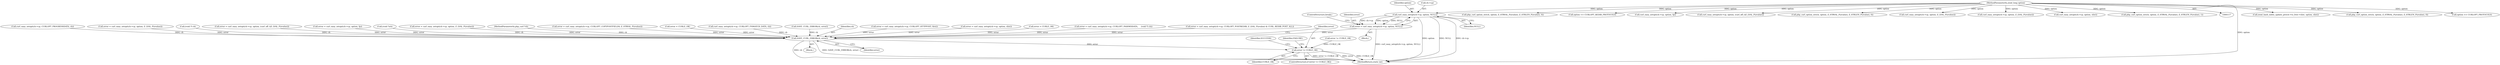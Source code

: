 digraph "0_php_124fb22a13fafa3648e4e15b4f207c7096d8155e@pointer" {
"1000340" [label="(Call,curl_easy_setopt(ch->cp, option, NULL))"];
"1000119" [label="(MethodParameterIn,zend_long option)"];
"1000338" [label="(Call,error = curl_easy_setopt(ch->cp, option, NULL))"];
"1001913" [label="(Call,SAVE_CURL_ERROR(ch, error))"];
"1001917" [label="(Call,error != CURLE_OK)"];
"1000345" [label="(Identifier,NULL)"];
"1001913" [label="(Call,SAVE_CURL_ERROR(ch, error))"];
"1000121" [label="(Block,)"];
"1001690" [label="(Call,error = curl_easy_setopt(ch->cp, CURLOPT_POSTREDIR, Z_LVAL_P(zvalue) & CURL_REDIR_POST_ALL))"];
"1001916" [label="(ControlStructure,if (error != CURLE_OK))"];
"1001468" [label="(Call,curl_easy_setopt(ch->cp, CURLOPT_PROGRESSDATA, ch))"];
"1001401" [label="(Call,error != CURLE_OK)"];
"1000340" [label="(Call,curl_easy_setopt(ch->cp, option, NULL))"];
"1000950" [label="(Call,zend_hash_index_update_ptr(ch->to_free->slist, option, slist))"];
"1000992" [label="(Call,error = curl_easy_setopt(ch->cp, option, Z_LVAL_P(zvalue)))"];
"1001733" [label="(Call,(void *) ch)"];
"1001675" [label="(Call,error = curl_easy_setopt(ch->cp, option, (curl_off_t)Z_LVAL_P(zvalue)))"];
"1001918" [label="(Identifier,error)"];
"1000319" [label="(Call,php_curl_option_str(ch, option, Z_STRVAL_P(zvalue), Z_STRLEN_P(zvalue), 0))"];
"1000841" [label="(Call,error = curl_easy_setopt(ch->cp, option, fp))"];
"1000359" [label="(ControlStructure,break;)"];
"1001915" [label="(Identifier,error)"];
"1001914" [label="(Identifier,ch)"];
"1000235" [label="(Call,option == CURLOPT_PROTOCOLS)"];
"1000351" [label="(Call,php_curl_option_str(ch, option, Z_STRVAL_P(zvalue), Z_STRLEN_P(zvalue), 0))"];
"1001789" [label="(Call,(void *)ch)"];
"1001926" [label="(Identifier,SUCCESS)"];
"1000238" [label="(Call,option == CURLOPT_REDIR_PROTOCOLS)"];
"1000259" [label="(Call,error = curl_easy_setopt(ch->cp, option, Z_LVAL_P(zvalue)))"];
"1000843" [label="(Call,curl_easy_setopt(ch->cp, option, fp))"];
"1000118" [label="(MethodParameterIn,php_curl *ch)"];
"1001677" [label="(Call,curl_easy_setopt(ch->cp, option, (curl_off_t)Z_LVAL_P(zvalue)))"];
"1001761" [label="(Call,php_curl_option_str(ch, option, Z_STRVAL_P(zvalue), Z_STRLEN_P(zvalue), 0))"];
"1000261" [label="(Call,curl_easy_setopt(ch->cp, option, Z_LVAL_P(zvalue)))"];
"1001451" [label="(Call,error = curl_easy_setopt(ch->cp, CURLOPT_COPYPOSTFIELDS, Z_STRVAL_P(zvalue)))"];
"1001922" [label="(Identifier,FAILURE)"];
"1001917" [label="(Call,error != CURLE_OK)"];
"1000337" [label="(Block,)"];
"1000119" [label="(MethodParameterIn,zend_long option)"];
"1000344" [label="(Identifier,option)"];
"1000338" [label="(Call,error = curl_easy_setopt(ch->cp, option, NULL))"];
"1001927" [label="(MethodReturn,static int)"];
"1001919" [label="(Identifier,CURLE_OK)"];
"1000123" [label="(Call,error = CURLE_OK)"];
"1001838" [label="(Call,curl_easy_setopt(ch->cp, CURLOPT_FNMATCH_DATA, ch))"];
"1000341" [label="(Call,ch->cp)"];
"1001397" [label="(Call,SAVE_CURL_ERROR(ch, error))"];
"1001430" [label="(Call,error = curl_easy_setopt(ch->cp, CURLOPT_HTTPPOST, first))"];
"1000994" [label="(Call,curl_easy_setopt(ch->cp, option, Z_LVAL_P(zvalue)))"];
"1000339" [label="(Identifier,error)"];
"1000958" [label="(Call,error = curl_easy_setopt(ch->cp, option, slist))"];
"1000960" [label="(Call,curl_easy_setopt(ch->cp, option, slist))"];
"1000440" [label="(Call,error = CURLE_OK)"];
"1001726" [label="(Call,error = curl_easy_setopt(ch->cp, CURLOPT_PASSWDDATA,     (void *) ch))"];
"1000364" [label="(Call,php_curl_option_str(ch, option, Z_STRVAL_P(zvalue), Z_STRLEN_P(zvalue), 1))"];
"1000340" -> "1000338"  [label="AST: "];
"1000340" -> "1000345"  [label="CFG: "];
"1000341" -> "1000340"  [label="AST: "];
"1000344" -> "1000340"  [label="AST: "];
"1000345" -> "1000340"  [label="AST: "];
"1000338" -> "1000340"  [label="CFG: "];
"1000340" -> "1001927"  [label="DDG: option"];
"1000340" -> "1001927"  [label="DDG: NULL"];
"1000340" -> "1001927"  [label="DDG: ch->cp"];
"1000340" -> "1000338"  [label="DDG: ch->cp"];
"1000340" -> "1000338"  [label="DDG: option"];
"1000340" -> "1000338"  [label="DDG: NULL"];
"1000119" -> "1000340"  [label="DDG: option"];
"1000119" -> "1000117"  [label="AST: "];
"1000119" -> "1001927"  [label="DDG: option"];
"1000119" -> "1000235"  [label="DDG: option"];
"1000119" -> "1000238"  [label="DDG: option"];
"1000119" -> "1000261"  [label="DDG: option"];
"1000119" -> "1000319"  [label="DDG: option"];
"1000119" -> "1000351"  [label="DDG: option"];
"1000119" -> "1000364"  [label="DDG: option"];
"1000119" -> "1000843"  [label="DDG: option"];
"1000119" -> "1000950"  [label="DDG: option"];
"1000119" -> "1000960"  [label="DDG: option"];
"1000119" -> "1000994"  [label="DDG: option"];
"1000119" -> "1001677"  [label="DDG: option"];
"1000119" -> "1001761"  [label="DDG: option"];
"1000338" -> "1000337"  [label="AST: "];
"1000339" -> "1000338"  [label="AST: "];
"1000359" -> "1000338"  [label="CFG: "];
"1000338" -> "1001927"  [label="DDG: curl_easy_setopt(ch->cp, option, NULL)"];
"1000338" -> "1001913"  [label="DDG: error"];
"1001913" -> "1000121"  [label="AST: "];
"1001913" -> "1001915"  [label="CFG: "];
"1001914" -> "1001913"  [label="AST: "];
"1001915" -> "1001913"  [label="AST: "];
"1001918" -> "1001913"  [label="CFG: "];
"1001913" -> "1001927"  [label="DDG: ch"];
"1001913" -> "1001927"  [label="DDG: SAVE_CURL_ERROR(ch, error)"];
"1001838" -> "1001913"  [label="DDG: ch"];
"1001733" -> "1001913"  [label="DDG: ch"];
"1001468" -> "1001913"  [label="DDG: ch"];
"1001789" -> "1001913"  [label="DDG: ch"];
"1001397" -> "1001913"  [label="DDG: ch"];
"1000118" -> "1001913"  [label="DDG: ch"];
"1001690" -> "1001913"  [label="DDG: error"];
"1000992" -> "1001913"  [label="DDG: error"];
"1001726" -> "1001913"  [label="DDG: error"];
"1000841" -> "1001913"  [label="DDG: error"];
"1000440" -> "1001913"  [label="DDG: error"];
"1000958" -> "1001913"  [label="DDG: error"];
"1001675" -> "1001913"  [label="DDG: error"];
"1001430" -> "1001913"  [label="DDG: error"];
"1000123" -> "1001913"  [label="DDG: error"];
"1001451" -> "1001913"  [label="DDG: error"];
"1000259" -> "1001913"  [label="DDG: error"];
"1001913" -> "1001917"  [label="DDG: error"];
"1001917" -> "1001916"  [label="AST: "];
"1001917" -> "1001919"  [label="CFG: "];
"1001918" -> "1001917"  [label="AST: "];
"1001919" -> "1001917"  [label="AST: "];
"1001922" -> "1001917"  [label="CFG: "];
"1001926" -> "1001917"  [label="CFG: "];
"1001917" -> "1001927"  [label="DDG: error"];
"1001917" -> "1001927"  [label="DDG: CURLE_OK"];
"1001917" -> "1001927"  [label="DDG: error != CURLE_OK"];
"1001401" -> "1001917"  [label="DDG: CURLE_OK"];
}
